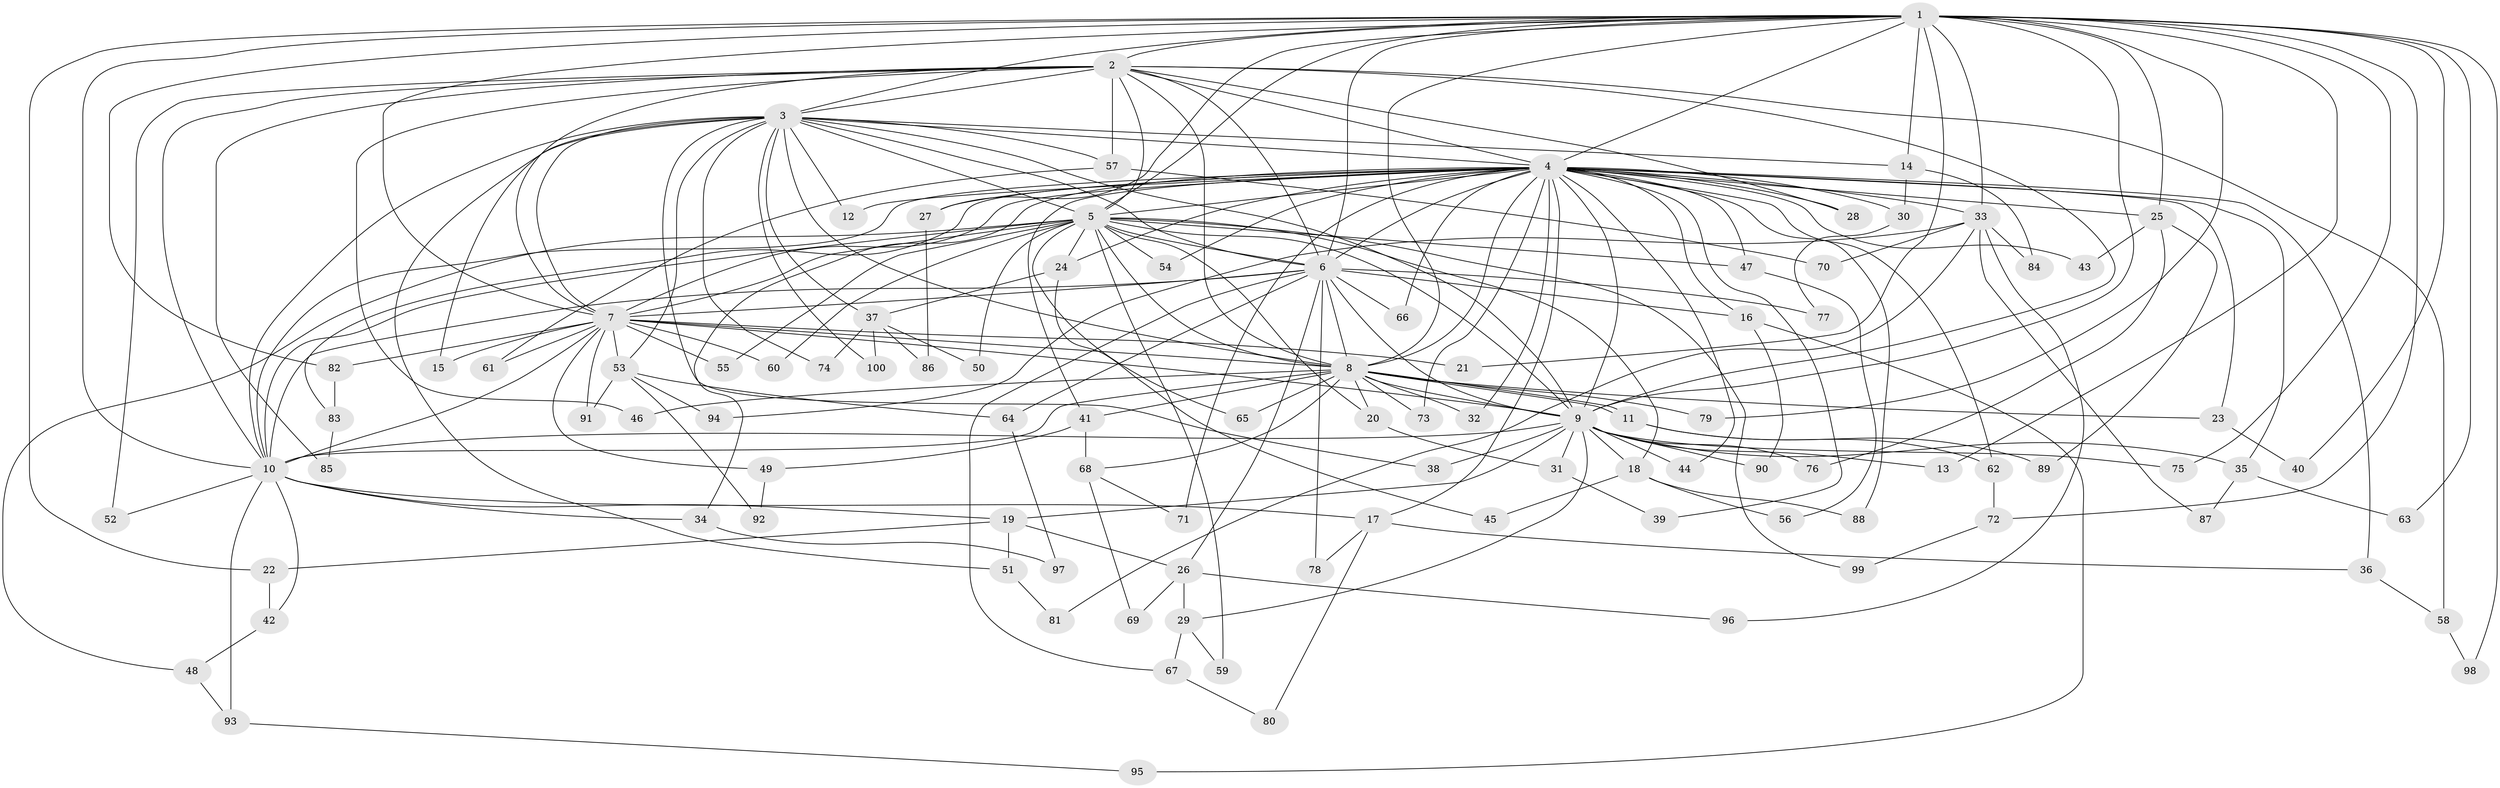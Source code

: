 // Generated by graph-tools (version 1.1) at 2025/01/03/09/25 03:01:36]
// undirected, 100 vertices, 225 edges
graph export_dot {
graph [start="1"]
  node [color=gray90,style=filled];
  1;
  2;
  3;
  4;
  5;
  6;
  7;
  8;
  9;
  10;
  11;
  12;
  13;
  14;
  15;
  16;
  17;
  18;
  19;
  20;
  21;
  22;
  23;
  24;
  25;
  26;
  27;
  28;
  29;
  30;
  31;
  32;
  33;
  34;
  35;
  36;
  37;
  38;
  39;
  40;
  41;
  42;
  43;
  44;
  45;
  46;
  47;
  48;
  49;
  50;
  51;
  52;
  53;
  54;
  55;
  56;
  57;
  58;
  59;
  60;
  61;
  62;
  63;
  64;
  65;
  66;
  67;
  68;
  69;
  70;
  71;
  72;
  73;
  74;
  75;
  76;
  77;
  78;
  79;
  80;
  81;
  82;
  83;
  84;
  85;
  86;
  87;
  88;
  89;
  90;
  91;
  92;
  93;
  94;
  95;
  96;
  97;
  98;
  99;
  100;
  1 -- 2;
  1 -- 3;
  1 -- 4;
  1 -- 5;
  1 -- 6;
  1 -- 7;
  1 -- 8;
  1 -- 9;
  1 -- 10;
  1 -- 13;
  1 -- 14;
  1 -- 21;
  1 -- 22;
  1 -- 25;
  1 -- 27;
  1 -- 33;
  1 -- 40;
  1 -- 63;
  1 -- 72;
  1 -- 75;
  1 -- 79;
  1 -- 82;
  1 -- 98;
  2 -- 3;
  2 -- 4;
  2 -- 5;
  2 -- 6;
  2 -- 7;
  2 -- 8;
  2 -- 9;
  2 -- 10;
  2 -- 28;
  2 -- 46;
  2 -- 52;
  2 -- 57;
  2 -- 58;
  2 -- 85;
  3 -- 4;
  3 -- 5;
  3 -- 6;
  3 -- 7;
  3 -- 8;
  3 -- 9;
  3 -- 10;
  3 -- 12;
  3 -- 14;
  3 -- 15;
  3 -- 37;
  3 -- 38;
  3 -- 51;
  3 -- 53;
  3 -- 57;
  3 -- 74;
  3 -- 100;
  4 -- 5;
  4 -- 6;
  4 -- 7;
  4 -- 8;
  4 -- 9;
  4 -- 10;
  4 -- 12;
  4 -- 16;
  4 -- 17;
  4 -- 23;
  4 -- 24;
  4 -- 25;
  4 -- 27;
  4 -- 28;
  4 -- 30;
  4 -- 32;
  4 -- 33;
  4 -- 34;
  4 -- 35;
  4 -- 36;
  4 -- 39;
  4 -- 41;
  4 -- 43;
  4 -- 44;
  4 -- 47;
  4 -- 54;
  4 -- 62;
  4 -- 66;
  4 -- 71;
  4 -- 73;
  4 -- 83;
  4 -- 88;
  5 -- 6;
  5 -- 7;
  5 -- 8;
  5 -- 9;
  5 -- 10;
  5 -- 18;
  5 -- 20;
  5 -- 24;
  5 -- 47;
  5 -- 48;
  5 -- 50;
  5 -- 54;
  5 -- 55;
  5 -- 59;
  5 -- 60;
  5 -- 65;
  5 -- 99;
  6 -- 7;
  6 -- 8;
  6 -- 9;
  6 -- 10;
  6 -- 16;
  6 -- 26;
  6 -- 64;
  6 -- 66;
  6 -- 67;
  6 -- 77;
  6 -- 78;
  7 -- 8;
  7 -- 9;
  7 -- 10;
  7 -- 15;
  7 -- 21;
  7 -- 49;
  7 -- 53;
  7 -- 55;
  7 -- 60;
  7 -- 61;
  7 -- 82;
  7 -- 91;
  8 -- 9;
  8 -- 10;
  8 -- 11;
  8 -- 11;
  8 -- 20;
  8 -- 23;
  8 -- 32;
  8 -- 41;
  8 -- 46;
  8 -- 65;
  8 -- 68;
  8 -- 73;
  8 -- 79;
  9 -- 10;
  9 -- 13;
  9 -- 18;
  9 -- 19;
  9 -- 29;
  9 -- 31;
  9 -- 35;
  9 -- 38;
  9 -- 44;
  9 -- 75;
  9 -- 76;
  9 -- 90;
  10 -- 17;
  10 -- 19;
  10 -- 34;
  10 -- 42;
  10 -- 52;
  10 -- 93;
  11 -- 62;
  11 -- 89;
  14 -- 30;
  14 -- 84;
  16 -- 90;
  16 -- 95;
  17 -- 36;
  17 -- 78;
  17 -- 80;
  18 -- 45;
  18 -- 56;
  18 -- 88;
  19 -- 22;
  19 -- 26;
  19 -- 51;
  20 -- 31;
  22 -- 42;
  23 -- 40;
  24 -- 37;
  24 -- 45;
  25 -- 43;
  25 -- 76;
  25 -- 89;
  26 -- 29;
  26 -- 69;
  26 -- 96;
  27 -- 86;
  29 -- 59;
  29 -- 67;
  30 -- 77;
  31 -- 39;
  33 -- 70;
  33 -- 81;
  33 -- 84;
  33 -- 87;
  33 -- 94;
  33 -- 96;
  34 -- 97;
  35 -- 63;
  35 -- 87;
  36 -- 58;
  37 -- 50;
  37 -- 74;
  37 -- 86;
  37 -- 100;
  41 -- 49;
  41 -- 68;
  42 -- 48;
  47 -- 56;
  48 -- 93;
  49 -- 92;
  51 -- 81;
  53 -- 64;
  53 -- 91;
  53 -- 92;
  53 -- 94;
  57 -- 61;
  57 -- 70;
  58 -- 98;
  62 -- 72;
  64 -- 97;
  67 -- 80;
  68 -- 69;
  68 -- 71;
  72 -- 99;
  82 -- 83;
  83 -- 85;
  93 -- 95;
}
